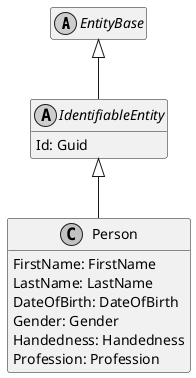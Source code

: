 ﻿@startuml
skinparam monochrome true
hide empty members

abstract class EntityBase {
}

EntityBase <|-- IdentifiableEntity

abstract class IdentifiableEntity {
    Id: Guid
}

IdentifiableEntity <|-- Person

class Person {
    FirstName: FirstName
    LastName: LastName
    DateOfBirth: DateOfBirth
    Gender: Gender
    Handedness: Handedness
    Profession: Profession
}

@enduml
